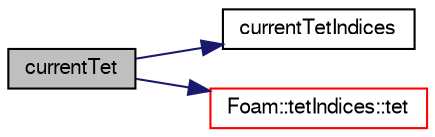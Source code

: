 digraph "currentTet"
{
  bgcolor="transparent";
  edge [fontname="FreeSans",fontsize="10",labelfontname="FreeSans",labelfontsize="10"];
  node [fontname="FreeSans",fontsize="10",shape=record];
  rankdir="LR";
  Node3507 [label="currentTet",height=0.2,width=0.4,color="black", fillcolor="grey75", style="filled", fontcolor="black"];
  Node3507 -> Node3508 [color="midnightblue",fontsize="10",style="solid",fontname="FreeSans"];
  Node3508 [label="currentTetIndices",height=0.2,width=0.4,color="black",URL="$a23586.html#a360ad76fdc064a5838a79ed20164f1f2",tooltip="Return the indices of the current tet that the. "];
  Node3507 -> Node3509 [color="midnightblue",fontsize="10",style="solid",fontname="FreeSans"];
  Node3509 [label="Foam::tetIndices::tet",height=0.2,width=0.4,color="red",URL="$a27422.html#a834ba7c934272c8f36c9849a7e2b5315",tooltip="Return the geometry corresponding to this tet from the. "];
}
